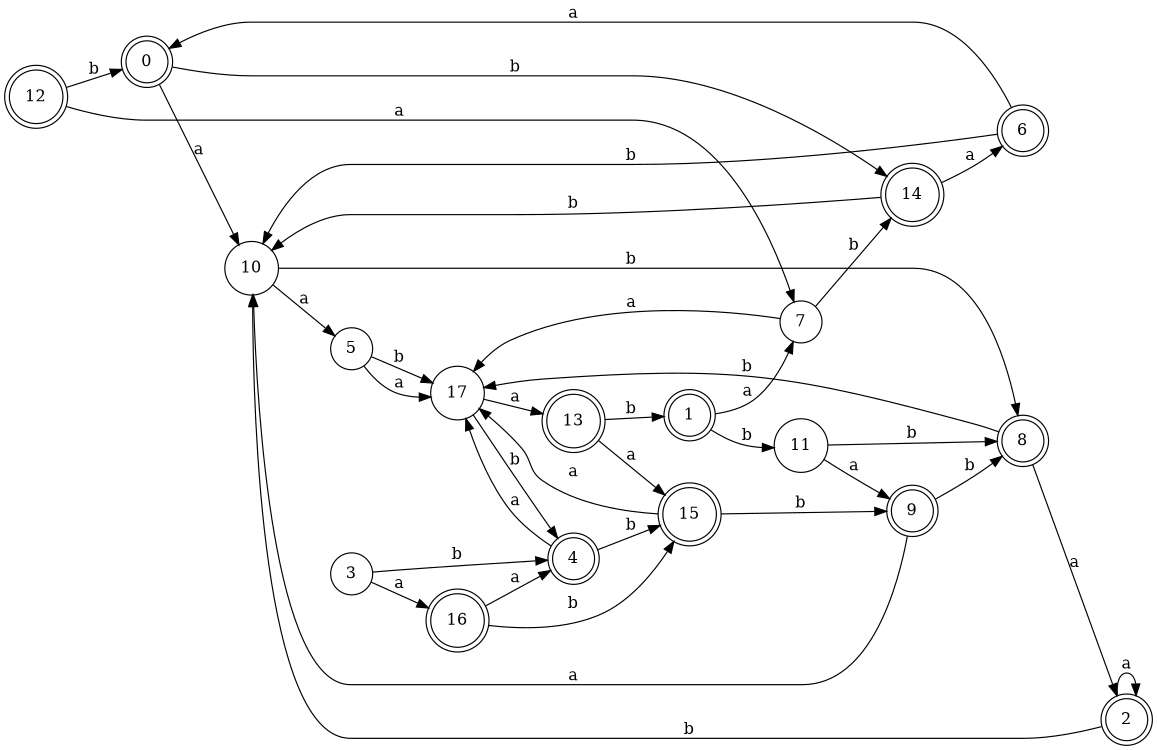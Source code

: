 digraph n15_2 {
__start0 [label="" shape="none"];

rankdir=LR;
size="8,5";

s0 [style="rounded,filled", color="black", fillcolor="white" shape="doublecircle", label="0"];
s1 [style="rounded,filled", color="black", fillcolor="white" shape="doublecircle", label="1"];
s2 [style="rounded,filled", color="black", fillcolor="white" shape="doublecircle", label="2"];
s3 [style="filled", color="black", fillcolor="white" shape="circle", label="3"];
s4 [style="rounded,filled", color="black", fillcolor="white" shape="doublecircle", label="4"];
s5 [style="filled", color="black", fillcolor="white" shape="circle", label="5"];
s6 [style="rounded,filled", color="black", fillcolor="white" shape="doublecircle", label="6"];
s7 [style="filled", color="black", fillcolor="white" shape="circle", label="7"];
s8 [style="rounded,filled", color="black", fillcolor="white" shape="doublecircle", label="8"];
s9 [style="rounded,filled", color="black", fillcolor="white" shape="doublecircle", label="9"];
s10 [style="filled", color="black", fillcolor="white" shape="circle", label="10"];
s11 [style="filled", color="black", fillcolor="white" shape="circle", label="11"];
s12 [style="rounded,filled", color="black", fillcolor="white" shape="doublecircle", label="12"];
s13 [style="rounded,filled", color="black", fillcolor="white" shape="doublecircle", label="13"];
s14 [style="rounded,filled", color="black", fillcolor="white" shape="doublecircle", label="14"];
s15 [style="rounded,filled", color="black", fillcolor="white" shape="doublecircle", label="15"];
s16 [style="rounded,filled", color="black", fillcolor="white" shape="doublecircle", label="16"];
s17 [style="filled", color="black", fillcolor="white" shape="circle", label="17"];
s0 -> s10 [label="a"];
s0 -> s14 [label="b"];
s1 -> s7 [label="a"];
s1 -> s11 [label="b"];
s2 -> s2 [label="a"];
s2 -> s10 [label="b"];
s3 -> s16 [label="a"];
s3 -> s4 [label="b"];
s4 -> s17 [label="a"];
s4 -> s15 [label="b"];
s5 -> s17 [label="a"];
s5 -> s17 [label="b"];
s6 -> s0 [label="a"];
s6 -> s10 [label="b"];
s7 -> s17 [label="a"];
s7 -> s14 [label="b"];
s8 -> s2 [label="a"];
s8 -> s17 [label="b"];
s9 -> s10 [label="a"];
s9 -> s8 [label="b"];
s10 -> s5 [label="a"];
s10 -> s8 [label="b"];
s11 -> s9 [label="a"];
s11 -> s8 [label="b"];
s12 -> s7 [label="a"];
s12 -> s0 [label="b"];
s13 -> s15 [label="a"];
s13 -> s1 [label="b"];
s14 -> s6 [label="a"];
s14 -> s10 [label="b"];
s15 -> s17 [label="a"];
s15 -> s9 [label="b"];
s16 -> s4 [label="a"];
s16 -> s15 [label="b"];
s17 -> s13 [label="a"];
s17 -> s4 [label="b"];

}